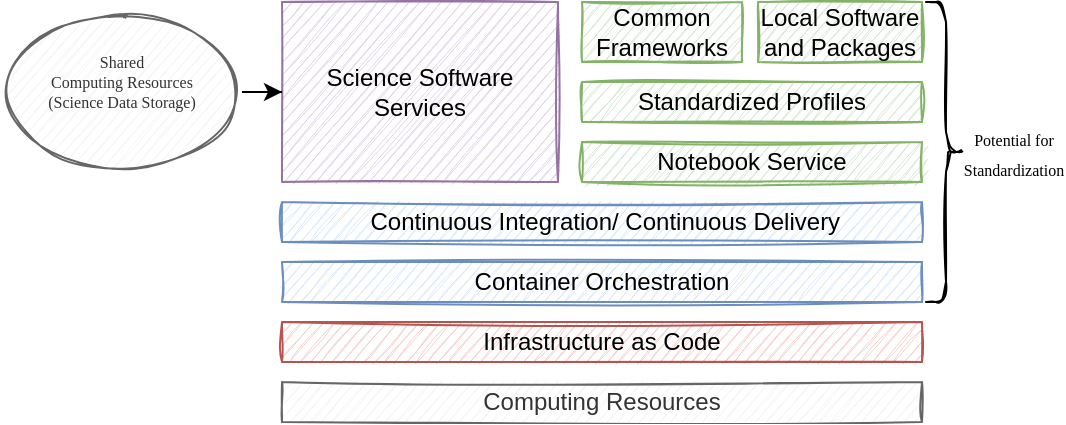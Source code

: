 <mxfile version="20.5.3" type="github">
  <diagram id="Ox-5USU47mw0coAknR-2" name="Page-1">
    <mxGraphModel dx="839" dy="466" grid="1" gridSize="10" guides="1" tooltips="1" connect="1" arrows="1" fold="1" page="1" pageScale="1" pageWidth="850" pageHeight="1100" math="0" shadow="0">
      <root>
        <mxCell id="0" />
        <mxCell id="1" parent="0" />
        <mxCell id="gHRdiQ_8jNhcd9hCINz7-1" value="Infrastructure as Code" style="rounded=0;whiteSpace=wrap;html=1;fillColor=#f8cecc;strokeColor=#b85450;sketch=1;" vertex="1" parent="1">
          <mxGeometry x="240" y="420" width="320" height="20" as="geometry" />
        </mxCell>
        <mxCell id="gHRdiQ_8jNhcd9hCINz7-3" value="Computing Resources" style="rounded=0;whiteSpace=wrap;html=1;fillColor=#f5f5f5;fontColor=#333333;strokeColor=#666666;sketch=1;" vertex="1" parent="1">
          <mxGeometry x="240" y="450" width="320" height="20" as="geometry" />
        </mxCell>
        <mxCell id="gHRdiQ_8jNhcd9hCINz7-4" value="Container Orchestration" style="rounded=0;whiteSpace=wrap;html=1;fillColor=#dae8fc;strokeColor=#6c8ebf;sketch=1;" vertex="1" parent="1">
          <mxGeometry x="240" y="390" width="320" height="20" as="geometry" />
        </mxCell>
        <mxCell id="gHRdiQ_8jNhcd9hCINz7-6" value="&amp;nbsp;Continuous Integration/ Continuous Delivery" style="rounded=0;whiteSpace=wrap;html=1;fillColor=#dae8fc;strokeColor=#6c8ebf;sketch=1;" vertex="1" parent="1">
          <mxGeometry x="240" y="360" width="320" height="20" as="geometry" />
        </mxCell>
        <mxCell id="gHRdiQ_8jNhcd9hCINz7-8" value="" style="shape=curlyBracket;whiteSpace=wrap;html=1;rounded=1;flipH=1;labelPosition=right;verticalLabelPosition=middle;align=left;verticalAlign=middle;sketch=1;" vertex="1" parent="1">
          <mxGeometry x="562" y="260" width="20" height="150" as="geometry" />
        </mxCell>
        <mxCell id="gHRdiQ_8jNhcd9hCINz7-9" value="&lt;font style=&quot;font-size: 8px;&quot;&gt;Potential for Standardization&lt;/font&gt;" style="text;html=1;strokeColor=none;fillColor=none;align=center;verticalAlign=middle;whiteSpace=wrap;rounded=0;sketch=1;shadow=0;fontFamily=Comic Sans MS;" vertex="1" parent="1">
          <mxGeometry x="582" y="320" width="48" height="30" as="geometry" />
        </mxCell>
        <mxCell id="gHRdiQ_8jNhcd9hCINz7-10" value="Notebook Service" style="rounded=0;whiteSpace=wrap;html=1;fillColor=#d5e8d4;strokeColor=#82b366;sketch=1;" vertex="1" parent="1">
          <mxGeometry x="390" y="330" width="170" height="20" as="geometry" />
        </mxCell>
        <mxCell id="gHRdiQ_8jNhcd9hCINz7-11" value="Science Software Services" style="rounded=0;whiteSpace=wrap;html=1;fillColor=#e1d5e7;strokeColor=#9673a6;sketch=1;" vertex="1" parent="1">
          <mxGeometry x="240" y="260" width="138" height="90" as="geometry" />
        </mxCell>
        <mxCell id="gHRdiQ_8jNhcd9hCINz7-18" style="edgeStyle=orthogonalEdgeStyle;rounded=0;orthogonalLoop=1;jettySize=auto;html=1;entryX=0;entryY=0.5;entryDx=0;entryDy=0;fontFamily=Comic Sans MS;fontSize=8;" edge="1" parent="1" source="gHRdiQ_8jNhcd9hCINz7-13" target="gHRdiQ_8jNhcd9hCINz7-11">
          <mxGeometry relative="1" as="geometry" />
        </mxCell>
        <mxCell id="gHRdiQ_8jNhcd9hCINz7-13" value="&lt;div&gt;Shared&lt;/div&gt;&lt;div&gt;Computing Resources&lt;/div&gt;&lt;div&gt;(Science Data Storage)&lt;br&gt;&lt;/div&gt;&lt;div&gt;&lt;br&gt;&lt;/div&gt;" style="ellipse;whiteSpace=wrap;html=1;rounded=0;shadow=0;sketch=1;fontFamily=Comic Sans MS;fontSize=8;fillColor=#f5f5f5;fontColor=#333333;strokeColor=#666666;" vertex="1" parent="1">
          <mxGeometry x="100" y="265" width="120" height="80" as="geometry" />
        </mxCell>
        <mxCell id="gHRdiQ_8jNhcd9hCINz7-14" value="Standardized Profiles" style="rounded=0;whiteSpace=wrap;html=1;fillColor=#d5e8d4;strokeColor=#82b366;sketch=1;" vertex="1" parent="1">
          <mxGeometry x="390" y="300" width="170" height="20" as="geometry" />
        </mxCell>
        <mxCell id="gHRdiQ_8jNhcd9hCINz7-15" value="Common Frameworks" style="rounded=0;whiteSpace=wrap;html=1;fillColor=#d5e8d4;strokeColor=#82b366;sketch=1;" vertex="1" parent="1">
          <mxGeometry x="390" y="260" width="80" height="30" as="geometry" />
        </mxCell>
        <mxCell id="gHRdiQ_8jNhcd9hCINz7-16" value="Local Software and Packages" style="rounded=0;whiteSpace=wrap;html=1;fillColor=#d5e8d4;strokeColor=#82b366;sketch=1;" vertex="1" parent="1">
          <mxGeometry x="478" y="260" width="82" height="30" as="geometry" />
        </mxCell>
      </root>
    </mxGraphModel>
  </diagram>
</mxfile>

